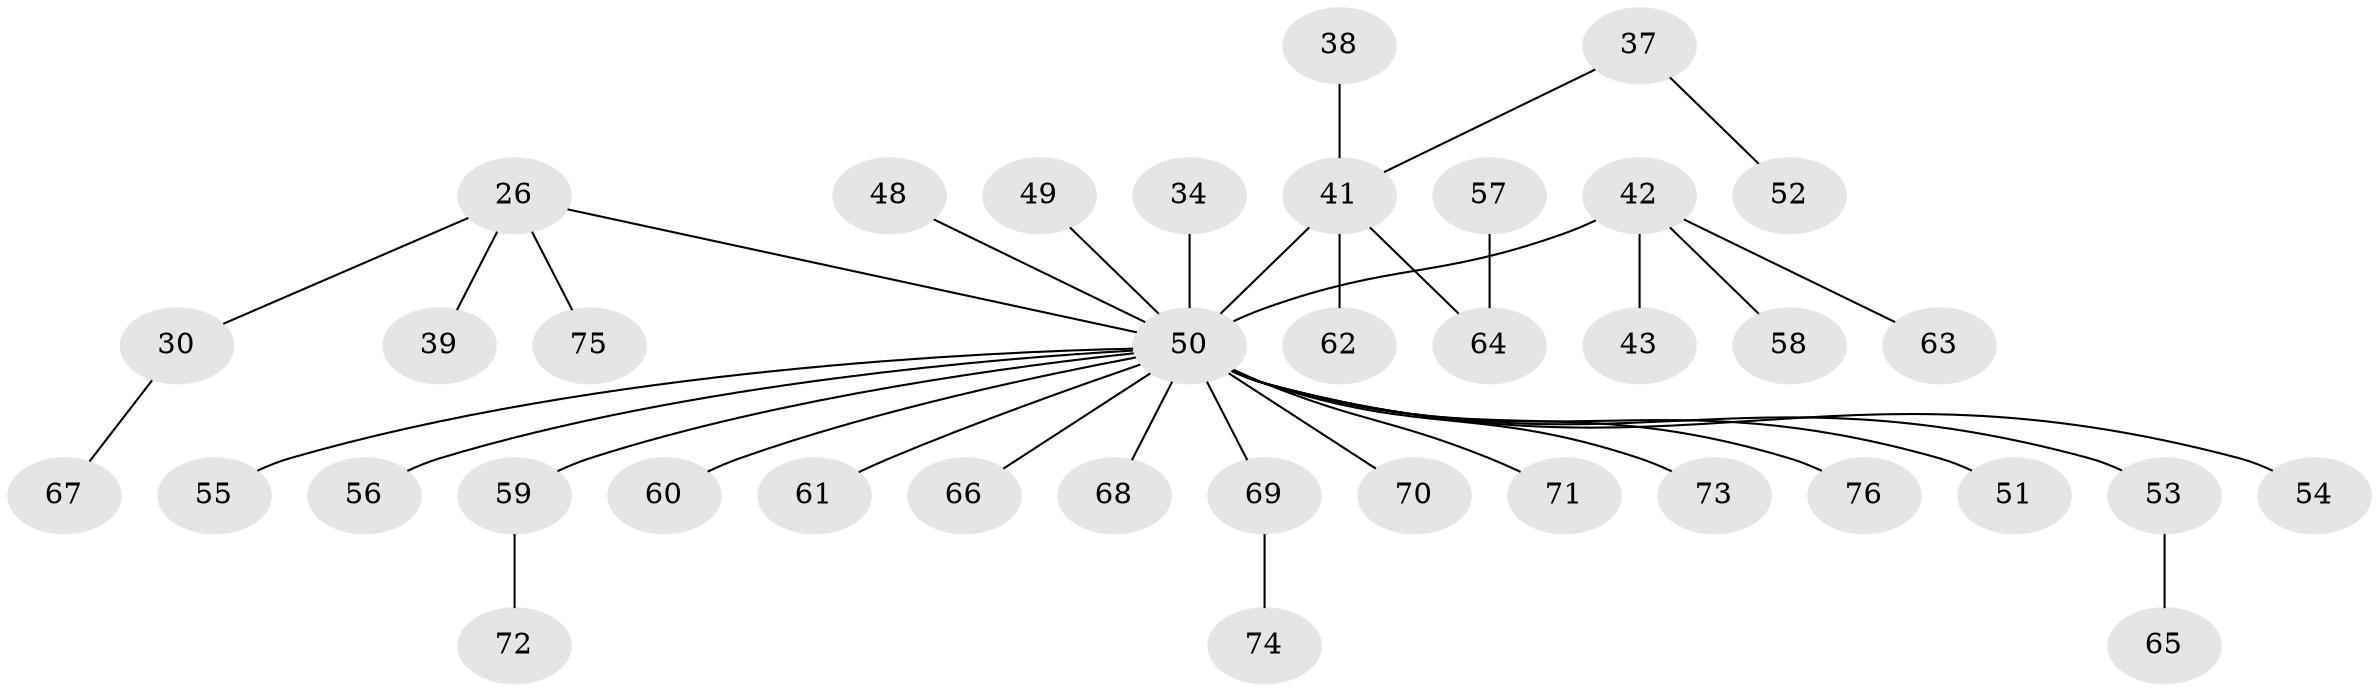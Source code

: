 // original degree distribution, {2: 0.27631578947368424, 5: 0.02631578947368421, 3: 0.11842105263157894, 4: 0.06578947368421052, 7: 0.02631578947368421, 1: 0.4868421052631579}
// Generated by graph-tools (version 1.1) at 2025/53/03/09/25 04:53:44]
// undirected, 38 vertices, 37 edges
graph export_dot {
graph [start="1"]
  node [color=gray90,style=filled];
  26;
  30;
  34;
  37;
  38;
  39;
  41 [super="+32"];
  42 [super="+28+14+24"];
  43;
  48;
  49;
  50 [super="+45+47+29"];
  51;
  52;
  53;
  54;
  55;
  56;
  57;
  58;
  59;
  60;
  61;
  62;
  63;
  64 [super="+46"];
  65;
  66;
  67;
  68;
  69;
  70;
  71;
  72;
  73;
  74;
  75;
  76;
  26 -- 30;
  26 -- 39;
  26 -- 75;
  26 -- 50;
  30 -- 67;
  34 -- 50;
  37 -- 52;
  37 -- 41;
  38 -- 41;
  41 -- 62;
  41 -- 50;
  41 -- 64;
  42 -- 58;
  42 -- 43;
  42 -- 50;
  42 -- 63;
  48 -- 50;
  49 -- 50;
  50 -- 51;
  50 -- 69;
  50 -- 70;
  50 -- 53;
  50 -- 66;
  50 -- 68;
  50 -- 71;
  50 -- 73;
  50 -- 76;
  50 -- 54;
  50 -- 55;
  50 -- 56;
  50 -- 59;
  50 -- 60;
  50 -- 61;
  53 -- 65;
  57 -- 64;
  59 -- 72;
  69 -- 74;
}

